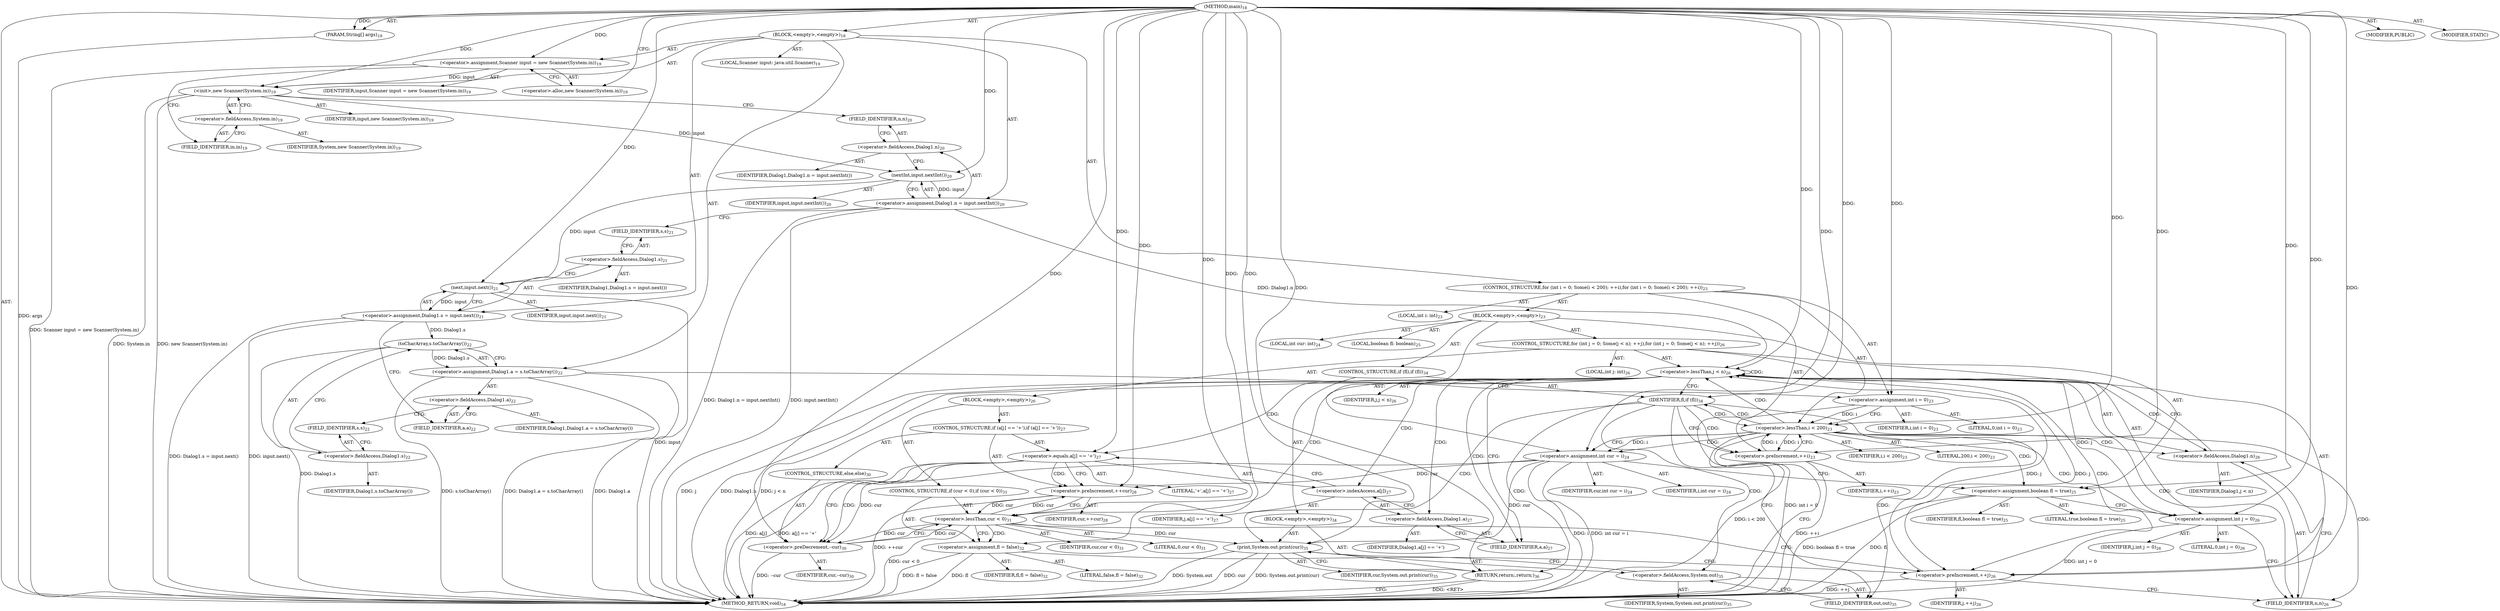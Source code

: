 digraph "main" {  
"28" [label = <(METHOD,main)<SUB>18</SUB>> ]
"29" [label = <(PARAM,String[] args)<SUB>18</SUB>> ]
"30" [label = <(BLOCK,&lt;empty&gt;,&lt;empty&gt;)<SUB>18</SUB>> ]
"4" [label = <(LOCAL,Scanner input: java.util.Scanner)<SUB>19</SUB>> ]
"31" [label = <(&lt;operator&gt;.assignment,Scanner input = new Scanner(System.in))<SUB>19</SUB>> ]
"32" [label = <(IDENTIFIER,input,Scanner input = new Scanner(System.in))<SUB>19</SUB>> ]
"33" [label = <(&lt;operator&gt;.alloc,new Scanner(System.in))<SUB>19</SUB>> ]
"34" [label = <(&lt;init&gt;,new Scanner(System.in))<SUB>19</SUB>> ]
"3" [label = <(IDENTIFIER,input,new Scanner(System.in))<SUB>19</SUB>> ]
"35" [label = <(&lt;operator&gt;.fieldAccess,System.in)<SUB>19</SUB>> ]
"36" [label = <(IDENTIFIER,System,new Scanner(System.in))<SUB>19</SUB>> ]
"37" [label = <(FIELD_IDENTIFIER,in,in)<SUB>19</SUB>> ]
"38" [label = <(&lt;operator&gt;.assignment,Dialog1.n = input.nextInt())<SUB>20</SUB>> ]
"39" [label = <(&lt;operator&gt;.fieldAccess,Dialog1.n)<SUB>20</SUB>> ]
"40" [label = <(IDENTIFIER,Dialog1,Dialog1.n = input.nextInt())> ]
"41" [label = <(FIELD_IDENTIFIER,n,n)<SUB>20</SUB>> ]
"42" [label = <(nextInt,input.nextInt())<SUB>20</SUB>> ]
"43" [label = <(IDENTIFIER,input,input.nextInt())<SUB>20</SUB>> ]
"44" [label = <(&lt;operator&gt;.assignment,Dialog1.s = input.next())<SUB>21</SUB>> ]
"45" [label = <(&lt;operator&gt;.fieldAccess,Dialog1.s)<SUB>21</SUB>> ]
"46" [label = <(IDENTIFIER,Dialog1,Dialog1.s = input.next())> ]
"47" [label = <(FIELD_IDENTIFIER,s,s)<SUB>21</SUB>> ]
"48" [label = <(next,input.next())<SUB>21</SUB>> ]
"49" [label = <(IDENTIFIER,input,input.next())<SUB>21</SUB>> ]
"50" [label = <(&lt;operator&gt;.assignment,Dialog1.a = s.toCharArray())<SUB>22</SUB>> ]
"51" [label = <(&lt;operator&gt;.fieldAccess,Dialog1.a)<SUB>22</SUB>> ]
"52" [label = <(IDENTIFIER,Dialog1,Dialog1.a = s.toCharArray())> ]
"53" [label = <(FIELD_IDENTIFIER,a,a)<SUB>22</SUB>> ]
"54" [label = <(toCharArray,s.toCharArray())<SUB>22</SUB>> ]
"55" [label = <(&lt;operator&gt;.fieldAccess,Dialog1.s)<SUB>22</SUB>> ]
"56" [label = <(IDENTIFIER,Dialog1,s.toCharArray())> ]
"57" [label = <(FIELD_IDENTIFIER,s,s)<SUB>22</SUB>> ]
"58" [label = <(CONTROL_STRUCTURE,for (int i = 0; Some(i &lt; 200); ++i),for (int i = 0; Some(i &lt; 200); ++i))<SUB>23</SUB>> ]
"59" [label = <(LOCAL,int i: int)<SUB>23</SUB>> ]
"60" [label = <(&lt;operator&gt;.assignment,int i = 0)<SUB>23</SUB>> ]
"61" [label = <(IDENTIFIER,i,int i = 0)<SUB>23</SUB>> ]
"62" [label = <(LITERAL,0,int i = 0)<SUB>23</SUB>> ]
"63" [label = <(&lt;operator&gt;.lessThan,i &lt; 200)<SUB>23</SUB>> ]
"64" [label = <(IDENTIFIER,i,i &lt; 200)<SUB>23</SUB>> ]
"65" [label = <(LITERAL,200,i &lt; 200)<SUB>23</SUB>> ]
"66" [label = <(&lt;operator&gt;.preIncrement,++i)<SUB>23</SUB>> ]
"67" [label = <(IDENTIFIER,i,++i)<SUB>23</SUB>> ]
"68" [label = <(BLOCK,&lt;empty&gt;,&lt;empty&gt;)<SUB>23</SUB>> ]
"69" [label = <(LOCAL,int cur: int)<SUB>24</SUB>> ]
"70" [label = <(&lt;operator&gt;.assignment,int cur = i)<SUB>24</SUB>> ]
"71" [label = <(IDENTIFIER,cur,int cur = i)<SUB>24</SUB>> ]
"72" [label = <(IDENTIFIER,i,int cur = i)<SUB>24</SUB>> ]
"73" [label = <(LOCAL,boolean fl: boolean)<SUB>25</SUB>> ]
"74" [label = <(&lt;operator&gt;.assignment,boolean fl = true)<SUB>25</SUB>> ]
"75" [label = <(IDENTIFIER,fl,boolean fl = true)<SUB>25</SUB>> ]
"76" [label = <(LITERAL,true,boolean fl = true)<SUB>25</SUB>> ]
"77" [label = <(CONTROL_STRUCTURE,for (int j = 0; Some(j &lt; n); ++j),for (int j = 0; Some(j &lt; n); ++j))<SUB>26</SUB>> ]
"78" [label = <(LOCAL,int j: int)<SUB>26</SUB>> ]
"79" [label = <(&lt;operator&gt;.assignment,int j = 0)<SUB>26</SUB>> ]
"80" [label = <(IDENTIFIER,j,int j = 0)<SUB>26</SUB>> ]
"81" [label = <(LITERAL,0,int j = 0)<SUB>26</SUB>> ]
"82" [label = <(&lt;operator&gt;.lessThan,j &lt; n)<SUB>26</SUB>> ]
"83" [label = <(IDENTIFIER,j,j &lt; n)<SUB>26</SUB>> ]
"84" [label = <(&lt;operator&gt;.fieldAccess,Dialog1.n)<SUB>26</SUB>> ]
"85" [label = <(IDENTIFIER,Dialog1,j &lt; n)> ]
"86" [label = <(FIELD_IDENTIFIER,n,n)<SUB>26</SUB>> ]
"87" [label = <(&lt;operator&gt;.preIncrement,++j)<SUB>26</SUB>> ]
"88" [label = <(IDENTIFIER,j,++j)<SUB>26</SUB>> ]
"89" [label = <(BLOCK,&lt;empty&gt;,&lt;empty&gt;)<SUB>26</SUB>> ]
"90" [label = <(CONTROL_STRUCTURE,if (a[j] == '+'),if (a[j] == '+'))<SUB>27</SUB>> ]
"91" [label = <(&lt;operator&gt;.equals,a[j] == '+')<SUB>27</SUB>> ]
"92" [label = <(&lt;operator&gt;.indexAccess,a[j])<SUB>27</SUB>> ]
"93" [label = <(&lt;operator&gt;.fieldAccess,Dialog1.a)<SUB>27</SUB>> ]
"94" [label = <(IDENTIFIER,Dialog1,a[j] == '+')> ]
"95" [label = <(FIELD_IDENTIFIER,a,a)<SUB>27</SUB>> ]
"96" [label = <(IDENTIFIER,j,a[j] == '+')<SUB>27</SUB>> ]
"97" [label = <(LITERAL,'+',a[j] == '+')<SUB>27</SUB>> ]
"98" [label = <(&lt;operator&gt;.preIncrement,++cur)<SUB>28</SUB>> ]
"99" [label = <(IDENTIFIER,cur,++cur)<SUB>28</SUB>> ]
"100" [label = <(CONTROL_STRUCTURE,else,else)<SUB>30</SUB>> ]
"101" [label = <(&lt;operator&gt;.preDecrement,--cur)<SUB>30</SUB>> ]
"102" [label = <(IDENTIFIER,cur,--cur)<SUB>30</SUB>> ]
"103" [label = <(CONTROL_STRUCTURE,if (cur &lt; 0),if (cur &lt; 0))<SUB>31</SUB>> ]
"104" [label = <(&lt;operator&gt;.lessThan,cur &lt; 0)<SUB>31</SUB>> ]
"105" [label = <(IDENTIFIER,cur,cur &lt; 0)<SUB>31</SUB>> ]
"106" [label = <(LITERAL,0,cur &lt; 0)<SUB>31</SUB>> ]
"107" [label = <(&lt;operator&gt;.assignment,fl = false)<SUB>32</SUB>> ]
"108" [label = <(IDENTIFIER,fl,fl = false)<SUB>32</SUB>> ]
"109" [label = <(LITERAL,false,fl = false)<SUB>32</SUB>> ]
"110" [label = <(CONTROL_STRUCTURE,if (fl),if (fl))<SUB>34</SUB>> ]
"111" [label = <(IDENTIFIER,fl,if (fl))<SUB>34</SUB>> ]
"112" [label = <(BLOCK,&lt;empty&gt;,&lt;empty&gt;)<SUB>34</SUB>> ]
"113" [label = <(print,System.out.print(cur))<SUB>35</SUB>> ]
"114" [label = <(&lt;operator&gt;.fieldAccess,System.out)<SUB>35</SUB>> ]
"115" [label = <(IDENTIFIER,System,System.out.print(cur))<SUB>35</SUB>> ]
"116" [label = <(FIELD_IDENTIFIER,out,out)<SUB>35</SUB>> ]
"117" [label = <(IDENTIFIER,cur,System.out.print(cur))<SUB>35</SUB>> ]
"118" [label = <(RETURN,return;,return;)<SUB>36</SUB>> ]
"119" [label = <(MODIFIER,PUBLIC)> ]
"120" [label = <(MODIFIER,STATIC)> ]
"121" [label = <(METHOD_RETURN,void)<SUB>18</SUB>> ]
  "28" -> "29"  [ label = "AST: "] 
  "28" -> "30"  [ label = "AST: "] 
  "28" -> "119"  [ label = "AST: "] 
  "28" -> "120"  [ label = "AST: "] 
  "28" -> "121"  [ label = "AST: "] 
  "30" -> "4"  [ label = "AST: "] 
  "30" -> "31"  [ label = "AST: "] 
  "30" -> "34"  [ label = "AST: "] 
  "30" -> "38"  [ label = "AST: "] 
  "30" -> "44"  [ label = "AST: "] 
  "30" -> "50"  [ label = "AST: "] 
  "30" -> "58"  [ label = "AST: "] 
  "31" -> "32"  [ label = "AST: "] 
  "31" -> "33"  [ label = "AST: "] 
  "34" -> "3"  [ label = "AST: "] 
  "34" -> "35"  [ label = "AST: "] 
  "35" -> "36"  [ label = "AST: "] 
  "35" -> "37"  [ label = "AST: "] 
  "38" -> "39"  [ label = "AST: "] 
  "38" -> "42"  [ label = "AST: "] 
  "39" -> "40"  [ label = "AST: "] 
  "39" -> "41"  [ label = "AST: "] 
  "42" -> "43"  [ label = "AST: "] 
  "44" -> "45"  [ label = "AST: "] 
  "44" -> "48"  [ label = "AST: "] 
  "45" -> "46"  [ label = "AST: "] 
  "45" -> "47"  [ label = "AST: "] 
  "48" -> "49"  [ label = "AST: "] 
  "50" -> "51"  [ label = "AST: "] 
  "50" -> "54"  [ label = "AST: "] 
  "51" -> "52"  [ label = "AST: "] 
  "51" -> "53"  [ label = "AST: "] 
  "54" -> "55"  [ label = "AST: "] 
  "55" -> "56"  [ label = "AST: "] 
  "55" -> "57"  [ label = "AST: "] 
  "58" -> "59"  [ label = "AST: "] 
  "58" -> "60"  [ label = "AST: "] 
  "58" -> "63"  [ label = "AST: "] 
  "58" -> "66"  [ label = "AST: "] 
  "58" -> "68"  [ label = "AST: "] 
  "60" -> "61"  [ label = "AST: "] 
  "60" -> "62"  [ label = "AST: "] 
  "63" -> "64"  [ label = "AST: "] 
  "63" -> "65"  [ label = "AST: "] 
  "66" -> "67"  [ label = "AST: "] 
  "68" -> "69"  [ label = "AST: "] 
  "68" -> "70"  [ label = "AST: "] 
  "68" -> "73"  [ label = "AST: "] 
  "68" -> "74"  [ label = "AST: "] 
  "68" -> "77"  [ label = "AST: "] 
  "68" -> "110"  [ label = "AST: "] 
  "70" -> "71"  [ label = "AST: "] 
  "70" -> "72"  [ label = "AST: "] 
  "74" -> "75"  [ label = "AST: "] 
  "74" -> "76"  [ label = "AST: "] 
  "77" -> "78"  [ label = "AST: "] 
  "77" -> "79"  [ label = "AST: "] 
  "77" -> "82"  [ label = "AST: "] 
  "77" -> "87"  [ label = "AST: "] 
  "77" -> "89"  [ label = "AST: "] 
  "79" -> "80"  [ label = "AST: "] 
  "79" -> "81"  [ label = "AST: "] 
  "82" -> "83"  [ label = "AST: "] 
  "82" -> "84"  [ label = "AST: "] 
  "84" -> "85"  [ label = "AST: "] 
  "84" -> "86"  [ label = "AST: "] 
  "87" -> "88"  [ label = "AST: "] 
  "89" -> "90"  [ label = "AST: "] 
  "89" -> "103"  [ label = "AST: "] 
  "90" -> "91"  [ label = "AST: "] 
  "90" -> "98"  [ label = "AST: "] 
  "90" -> "100"  [ label = "AST: "] 
  "91" -> "92"  [ label = "AST: "] 
  "91" -> "97"  [ label = "AST: "] 
  "92" -> "93"  [ label = "AST: "] 
  "92" -> "96"  [ label = "AST: "] 
  "93" -> "94"  [ label = "AST: "] 
  "93" -> "95"  [ label = "AST: "] 
  "98" -> "99"  [ label = "AST: "] 
  "100" -> "101"  [ label = "AST: "] 
  "101" -> "102"  [ label = "AST: "] 
  "103" -> "104"  [ label = "AST: "] 
  "103" -> "107"  [ label = "AST: "] 
  "104" -> "105"  [ label = "AST: "] 
  "104" -> "106"  [ label = "AST: "] 
  "107" -> "108"  [ label = "AST: "] 
  "107" -> "109"  [ label = "AST: "] 
  "110" -> "111"  [ label = "AST: "] 
  "110" -> "112"  [ label = "AST: "] 
  "112" -> "113"  [ label = "AST: "] 
  "112" -> "118"  [ label = "AST: "] 
  "113" -> "114"  [ label = "AST: "] 
  "113" -> "117"  [ label = "AST: "] 
  "114" -> "115"  [ label = "AST: "] 
  "114" -> "116"  [ label = "AST: "] 
  "31" -> "37"  [ label = "CFG: "] 
  "34" -> "41"  [ label = "CFG: "] 
  "38" -> "47"  [ label = "CFG: "] 
  "44" -> "53"  [ label = "CFG: "] 
  "50" -> "60"  [ label = "CFG: "] 
  "33" -> "31"  [ label = "CFG: "] 
  "35" -> "34"  [ label = "CFG: "] 
  "39" -> "42"  [ label = "CFG: "] 
  "42" -> "38"  [ label = "CFG: "] 
  "45" -> "48"  [ label = "CFG: "] 
  "48" -> "44"  [ label = "CFG: "] 
  "51" -> "57"  [ label = "CFG: "] 
  "54" -> "50"  [ label = "CFG: "] 
  "60" -> "63"  [ label = "CFG: "] 
  "63" -> "121"  [ label = "CFG: "] 
  "63" -> "70"  [ label = "CFG: "] 
  "66" -> "63"  [ label = "CFG: "] 
  "37" -> "35"  [ label = "CFG: "] 
  "41" -> "39"  [ label = "CFG: "] 
  "47" -> "45"  [ label = "CFG: "] 
  "53" -> "51"  [ label = "CFG: "] 
  "55" -> "54"  [ label = "CFG: "] 
  "70" -> "74"  [ label = "CFG: "] 
  "74" -> "79"  [ label = "CFG: "] 
  "57" -> "55"  [ label = "CFG: "] 
  "79" -> "86"  [ label = "CFG: "] 
  "82" -> "111"  [ label = "CFG: "] 
  "82" -> "95"  [ label = "CFG: "] 
  "87" -> "86"  [ label = "CFG: "] 
  "111" -> "116"  [ label = "CFG: "] 
  "111" -> "66"  [ label = "CFG: "] 
  "84" -> "82"  [ label = "CFG: "] 
  "113" -> "118"  [ label = "CFG: "] 
  "118" -> "121"  [ label = "CFG: "] 
  "86" -> "84"  [ label = "CFG: "] 
  "91" -> "98"  [ label = "CFG: "] 
  "91" -> "101"  [ label = "CFG: "] 
  "98" -> "104"  [ label = "CFG: "] 
  "104" -> "107"  [ label = "CFG: "] 
  "104" -> "87"  [ label = "CFG: "] 
  "107" -> "87"  [ label = "CFG: "] 
  "114" -> "113"  [ label = "CFG: "] 
  "92" -> "91"  [ label = "CFG: "] 
  "101" -> "104"  [ label = "CFG: "] 
  "116" -> "114"  [ label = "CFG: "] 
  "93" -> "92"  [ label = "CFG: "] 
  "95" -> "93"  [ label = "CFG: "] 
  "28" -> "33"  [ label = "CFG: "] 
  "118" -> "121"  [ label = "DDG: &lt;RET&gt;"] 
  "29" -> "121"  [ label = "DDG: args"] 
  "31" -> "121"  [ label = "DDG: Scanner input = new Scanner(System.in)"] 
  "34" -> "121"  [ label = "DDG: System.in"] 
  "34" -> "121"  [ label = "DDG: new Scanner(System.in)"] 
  "38" -> "121"  [ label = "DDG: input.nextInt()"] 
  "38" -> "121"  [ label = "DDG: Dialog1.n = input.nextInt()"] 
  "48" -> "121"  [ label = "DDG: input"] 
  "44" -> "121"  [ label = "DDG: input.next()"] 
  "44" -> "121"  [ label = "DDG: Dialog1.s = input.next()"] 
  "50" -> "121"  [ label = "DDG: Dialog1.a"] 
  "54" -> "121"  [ label = "DDG: Dialog1.s"] 
  "50" -> "121"  [ label = "DDG: s.toCharArray()"] 
  "50" -> "121"  [ label = "DDG: Dialog1.a = s.toCharArray()"] 
  "60" -> "121"  [ label = "DDG: int i = 0"] 
  "63" -> "121"  [ label = "DDG: i &lt; 200"] 
  "70" -> "121"  [ label = "DDG: i"] 
  "70" -> "121"  [ label = "DDG: int cur = i"] 
  "74" -> "121"  [ label = "DDG: fl"] 
  "74" -> "121"  [ label = "DDG: boolean fl = true"] 
  "79" -> "121"  [ label = "DDG: int j = 0"] 
  "82" -> "121"  [ label = "DDG: j"] 
  "82" -> "121"  [ label = "DDG: Dialog1.n"] 
  "82" -> "121"  [ label = "DDG: j &lt; n"] 
  "66" -> "121"  [ label = "DDG: ++i"] 
  "113" -> "121"  [ label = "DDG: System.out"] 
  "113" -> "121"  [ label = "DDG: cur"] 
  "113" -> "121"  [ label = "DDG: System.out.print(cur)"] 
  "91" -> "121"  [ label = "DDG: a[j]"] 
  "91" -> "121"  [ label = "DDG: a[j] == '+'"] 
  "101" -> "121"  [ label = "DDG: --cur"] 
  "98" -> "121"  [ label = "DDG: ++cur"] 
  "104" -> "121"  [ label = "DDG: cur &lt; 0"] 
  "107" -> "121"  [ label = "DDG: fl"] 
  "107" -> "121"  [ label = "DDG: fl = false"] 
  "87" -> "121"  [ label = "DDG: ++j"] 
  "28" -> "29"  [ label = "DDG: "] 
  "28" -> "31"  [ label = "DDG: "] 
  "42" -> "38"  [ label = "DDG: input"] 
  "48" -> "44"  [ label = "DDG: input"] 
  "54" -> "50"  [ label = "DDG: Dialog1.s"] 
  "31" -> "34"  [ label = "DDG: input"] 
  "28" -> "34"  [ label = "DDG: "] 
  "28" -> "60"  [ label = "DDG: "] 
  "34" -> "42"  [ label = "DDG: input"] 
  "28" -> "42"  [ label = "DDG: "] 
  "42" -> "48"  [ label = "DDG: input"] 
  "28" -> "48"  [ label = "DDG: "] 
  "44" -> "54"  [ label = "DDG: Dialog1.s"] 
  "60" -> "63"  [ label = "DDG: i"] 
  "66" -> "63"  [ label = "DDG: i"] 
  "28" -> "63"  [ label = "DDG: "] 
  "28" -> "66"  [ label = "DDG: "] 
  "63" -> "66"  [ label = "DDG: i"] 
  "63" -> "70"  [ label = "DDG: i"] 
  "28" -> "70"  [ label = "DDG: "] 
  "28" -> "74"  [ label = "DDG: "] 
  "28" -> "79"  [ label = "DDG: "] 
  "28" -> "111"  [ label = "DDG: "] 
  "79" -> "82"  [ label = "DDG: j"] 
  "87" -> "82"  [ label = "DDG: j"] 
  "28" -> "82"  [ label = "DDG: "] 
  "38" -> "82"  [ label = "DDG: Dialog1.n"] 
  "82" -> "87"  [ label = "DDG: j"] 
  "28" -> "87"  [ label = "DDG: "] 
  "28" -> "118"  [ label = "DDG: "] 
  "28" -> "107"  [ label = "DDG: "] 
  "70" -> "113"  [ label = "DDG: cur"] 
  "104" -> "113"  [ label = "DDG: cur"] 
  "28" -> "113"  [ label = "DDG: "] 
  "28" -> "91"  [ label = "DDG: "] 
  "70" -> "98"  [ label = "DDG: cur"] 
  "104" -> "98"  [ label = "DDG: cur"] 
  "28" -> "98"  [ label = "DDG: "] 
  "101" -> "104"  [ label = "DDG: cur"] 
  "98" -> "104"  [ label = "DDG: cur"] 
  "28" -> "104"  [ label = "DDG: "] 
  "70" -> "101"  [ label = "DDG: cur"] 
  "104" -> "101"  [ label = "DDG: cur"] 
  "28" -> "101"  [ label = "DDG: "] 
  "63" -> "84"  [ label = "CDG: "] 
  "63" -> "70"  [ label = "CDG: "] 
  "63" -> "74"  [ label = "CDG: "] 
  "63" -> "82"  [ label = "CDG: "] 
  "63" -> "111"  [ label = "CDG: "] 
  "63" -> "79"  [ label = "CDG: "] 
  "63" -> "86"  [ label = "CDG: "] 
  "82" -> "84"  [ label = "CDG: "] 
  "82" -> "104"  [ label = "CDG: "] 
  "82" -> "95"  [ label = "CDG: "] 
  "82" -> "92"  [ label = "CDG: "] 
  "82" -> "87"  [ label = "CDG: "] 
  "82" -> "91"  [ label = "CDG: "] 
  "82" -> "82"  [ label = "CDG: "] 
  "82" -> "93"  [ label = "CDG: "] 
  "82" -> "86"  [ label = "CDG: "] 
  "111" -> "66"  [ label = "CDG: "] 
  "111" -> "113"  [ label = "CDG: "] 
  "111" -> "116"  [ label = "CDG: "] 
  "111" -> "118"  [ label = "CDG: "] 
  "111" -> "114"  [ label = "CDG: "] 
  "111" -> "63"  [ label = "CDG: "] 
  "91" -> "98"  [ label = "CDG: "] 
  "91" -> "101"  [ label = "CDG: "] 
  "104" -> "107"  [ label = "CDG: "] 
}
